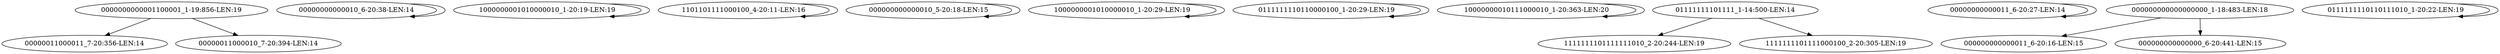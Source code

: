 digraph G {
    "0000000000001100001_1-19:856-LEN:19" -> "00000011000011_7-20:356-LEN:14";
    "0000000000001100001_1-19:856-LEN:19" -> "00000011000010_7-20:394-LEN:14";
    "00000000000010_6-20:38-LEN:14" -> "00000000000010_6-20:38-LEN:14";
    "1000000001010000010_1-20:19-LEN:19" -> "1000000001010000010_1-20:19-LEN:19";
    "1101101111000100_4-20:11-LEN:16" -> "1101101111000100_4-20:11-LEN:16";
    "000000000000010_5-20:18-LEN:15" -> "000000000000010_5-20:18-LEN:15";
    "1000000001010000010_1-20:29-LEN:19" -> "1000000001010000010_1-20:29-LEN:19";
    "0111111110110000100_1-20:29-LEN:19" -> "0111111110110000100_1-20:29-LEN:19";
    "10000000010111000010_1-20:363-LEN:20" -> "10000000010111000010_1-20:363-LEN:20";
    "01111111101111_1-14:500-LEN:14" -> "1111111101111111010_2-20:244-LEN:19";
    "01111111101111_1-14:500-LEN:14" -> "1111111101111000100_2-20:305-LEN:19";
    "00000000000011_6-20:27-LEN:14" -> "00000000000011_6-20:27-LEN:14";
    "000000000000000000_1-18:483-LEN:18" -> "000000000000011_6-20:16-LEN:15";
    "000000000000000000_1-18:483-LEN:18" -> "000000000000000_6-20:441-LEN:15";
    "0111111110110111010_1-20:22-LEN:19" -> "0111111110110111010_1-20:22-LEN:19";
}
